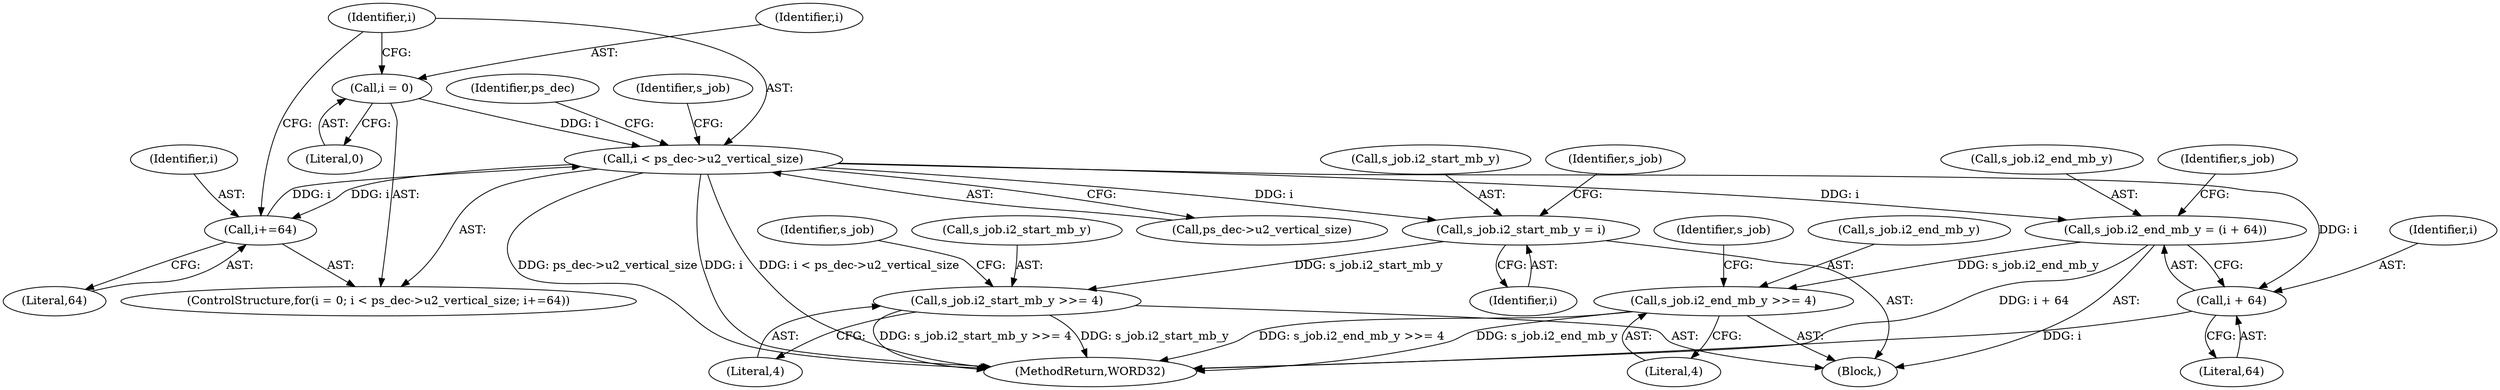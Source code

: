 digraph "0_Android_ba604d336b40fd4bde1622f64d67135bdbd61301_0@pointer" {
"1000449" [label="(Call,i < ps_dec->u2_vertical_size)"];
"1000454" [label="(Call,i+=64)"];
"1000449" [label="(Call,i < ps_dec->u2_vertical_size)"];
"1000446" [label="(Call,i = 0)"];
"1000460" [label="(Call,s_job.i2_start_mb_y = i)"];
"1000465" [label="(Call,s_job.i2_start_mb_y >>= 4)"];
"1000470" [label="(Call,s_job.i2_end_mb_y = (i + 64))"];
"1000477" [label="(Call,s_job.i2_end_mb_y >>= 4)"];
"1000474" [label="(Call,i + 64)"];
"1000512" [label="(Identifier,ps_dec)"];
"1000445" [label="(ControlStructure,for(i = 0; i < ps_dec->u2_vertical_size; i+=64))"];
"1000475" [label="(Identifier,i)"];
"1000451" [label="(Call,ps_dec->u2_vertical_size)"];
"1000478" [label="(Call,s_job.i2_end_mb_y)"];
"1000456" [label="(Literal,64)"];
"1000467" [label="(Identifier,s_job)"];
"1000470" [label="(Call,s_job.i2_end_mb_y = (i + 64))"];
"1000476" [label="(Literal,64)"];
"1000464" [label="(Identifier,i)"];
"1000454" [label="(Call,i+=64)"];
"1000447" [label="(Identifier,i)"];
"1000462" [label="(Identifier,s_job)"];
"1000474" [label="(Call,i + 64)"];
"1000484" [label="(Identifier,s_job)"];
"1000457" [label="(Block,)"];
"1000446" [label="(Call,i = 0)"];
"1000465" [label="(Call,s_job.i2_start_mb_y >>= 4)"];
"1000481" [label="(Literal,4)"];
"1000461" [label="(Call,s_job.i2_start_mb_y)"];
"1000479" [label="(Identifier,s_job)"];
"1000455" [label="(Identifier,i)"];
"1000477" [label="(Call,s_job.i2_end_mb_y >>= 4)"];
"1000449" [label="(Call,i < ps_dec->u2_vertical_size)"];
"1000460" [label="(Call,s_job.i2_start_mb_y = i)"];
"1000471" [label="(Call,s_job.i2_end_mb_y)"];
"1000469" [label="(Literal,4)"];
"1000466" [label="(Call,s_job.i2_start_mb_y)"];
"1000472" [label="(Identifier,s_job)"];
"1000536" [label="(MethodReturn,WORD32)"];
"1000450" [label="(Identifier,i)"];
"1000448" [label="(Literal,0)"];
"1000449" -> "1000445"  [label="AST: "];
"1000449" -> "1000451"  [label="CFG: "];
"1000450" -> "1000449"  [label="AST: "];
"1000451" -> "1000449"  [label="AST: "];
"1000462" -> "1000449"  [label="CFG: "];
"1000512" -> "1000449"  [label="CFG: "];
"1000449" -> "1000536"  [label="DDG: i"];
"1000449" -> "1000536"  [label="DDG: i < ps_dec->u2_vertical_size"];
"1000449" -> "1000536"  [label="DDG: ps_dec->u2_vertical_size"];
"1000454" -> "1000449"  [label="DDG: i"];
"1000446" -> "1000449"  [label="DDG: i"];
"1000449" -> "1000454"  [label="DDG: i"];
"1000449" -> "1000460"  [label="DDG: i"];
"1000449" -> "1000470"  [label="DDG: i"];
"1000449" -> "1000474"  [label="DDG: i"];
"1000454" -> "1000445"  [label="AST: "];
"1000454" -> "1000456"  [label="CFG: "];
"1000455" -> "1000454"  [label="AST: "];
"1000456" -> "1000454"  [label="AST: "];
"1000450" -> "1000454"  [label="CFG: "];
"1000446" -> "1000445"  [label="AST: "];
"1000446" -> "1000448"  [label="CFG: "];
"1000447" -> "1000446"  [label="AST: "];
"1000448" -> "1000446"  [label="AST: "];
"1000450" -> "1000446"  [label="CFG: "];
"1000460" -> "1000457"  [label="AST: "];
"1000460" -> "1000464"  [label="CFG: "];
"1000461" -> "1000460"  [label="AST: "];
"1000464" -> "1000460"  [label="AST: "];
"1000467" -> "1000460"  [label="CFG: "];
"1000460" -> "1000465"  [label="DDG: s_job.i2_start_mb_y"];
"1000465" -> "1000457"  [label="AST: "];
"1000465" -> "1000469"  [label="CFG: "];
"1000466" -> "1000465"  [label="AST: "];
"1000469" -> "1000465"  [label="AST: "];
"1000472" -> "1000465"  [label="CFG: "];
"1000465" -> "1000536"  [label="DDG: s_job.i2_start_mb_y >>= 4"];
"1000465" -> "1000536"  [label="DDG: s_job.i2_start_mb_y"];
"1000470" -> "1000457"  [label="AST: "];
"1000470" -> "1000474"  [label="CFG: "];
"1000471" -> "1000470"  [label="AST: "];
"1000474" -> "1000470"  [label="AST: "];
"1000479" -> "1000470"  [label="CFG: "];
"1000470" -> "1000536"  [label="DDG: i + 64"];
"1000470" -> "1000477"  [label="DDG: s_job.i2_end_mb_y"];
"1000477" -> "1000457"  [label="AST: "];
"1000477" -> "1000481"  [label="CFG: "];
"1000478" -> "1000477"  [label="AST: "];
"1000481" -> "1000477"  [label="AST: "];
"1000484" -> "1000477"  [label="CFG: "];
"1000477" -> "1000536"  [label="DDG: s_job.i2_end_mb_y >>= 4"];
"1000477" -> "1000536"  [label="DDG: s_job.i2_end_mb_y"];
"1000474" -> "1000476"  [label="CFG: "];
"1000475" -> "1000474"  [label="AST: "];
"1000476" -> "1000474"  [label="AST: "];
"1000474" -> "1000536"  [label="DDG: i"];
}
